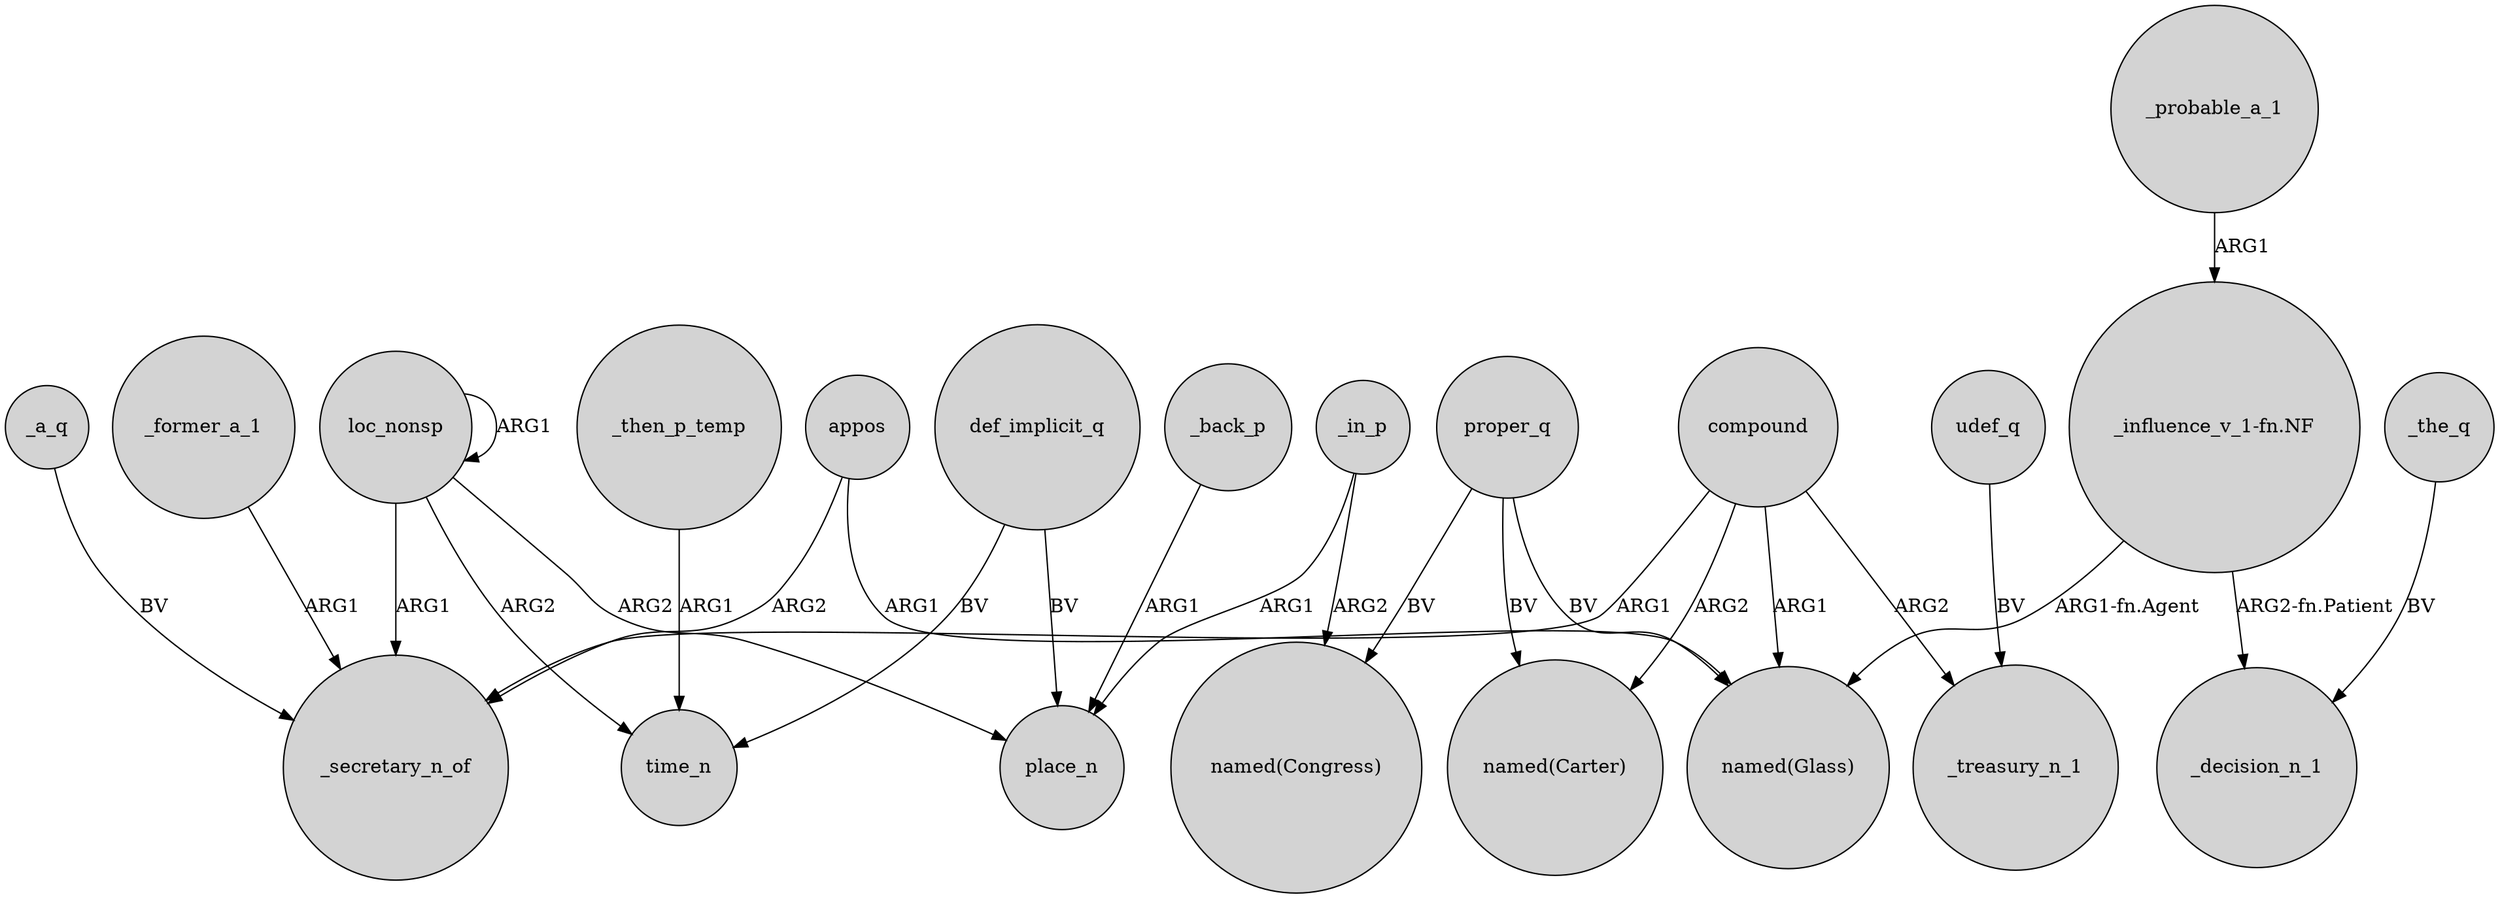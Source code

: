 digraph {
	node [shape=circle style=filled]
	appos -> _secretary_n_of [label=ARG2]
	_probable_a_1 -> "_influence_v_1-fn.NF" [label=ARG1]
	_a_q -> _secretary_n_of [label=BV]
	_the_q -> _decision_n_1 [label=BV]
	def_implicit_q -> place_n [label=BV]
	proper_q -> "named(Carter)" [label=BV]
	_then_p_temp -> time_n [label=ARG1]
	loc_nonsp -> time_n [label=ARG2]
	proper_q -> "named(Congress)" [label=BV]
	compound -> "named(Glass)" [label=ARG1]
	_former_a_1 -> _secretary_n_of [label=ARG1]
	udef_q -> _treasury_n_1 [label=BV]
	_in_p -> place_n [label=ARG1]
	compound -> "named(Carter)" [label=ARG2]
	appos -> "named(Glass)" [label=ARG1]
	"_influence_v_1-fn.NF" -> _decision_n_1 [label="ARG2-fn.Patient"]
	loc_nonsp -> loc_nonsp [label=ARG1]
	loc_nonsp -> place_n [label=ARG2]
	_back_p -> place_n [label=ARG1]
	proper_q -> "named(Glass)" [label=BV]
	compound -> _treasury_n_1 [label=ARG2]
	"_influence_v_1-fn.NF" -> "named(Glass)" [label="ARG1-fn.Agent"]
	compound -> _secretary_n_of [label=ARG1]
	_in_p -> "named(Congress)" [label=ARG2]
	loc_nonsp -> _secretary_n_of [label=ARG1]
	def_implicit_q -> time_n [label=BV]
}
